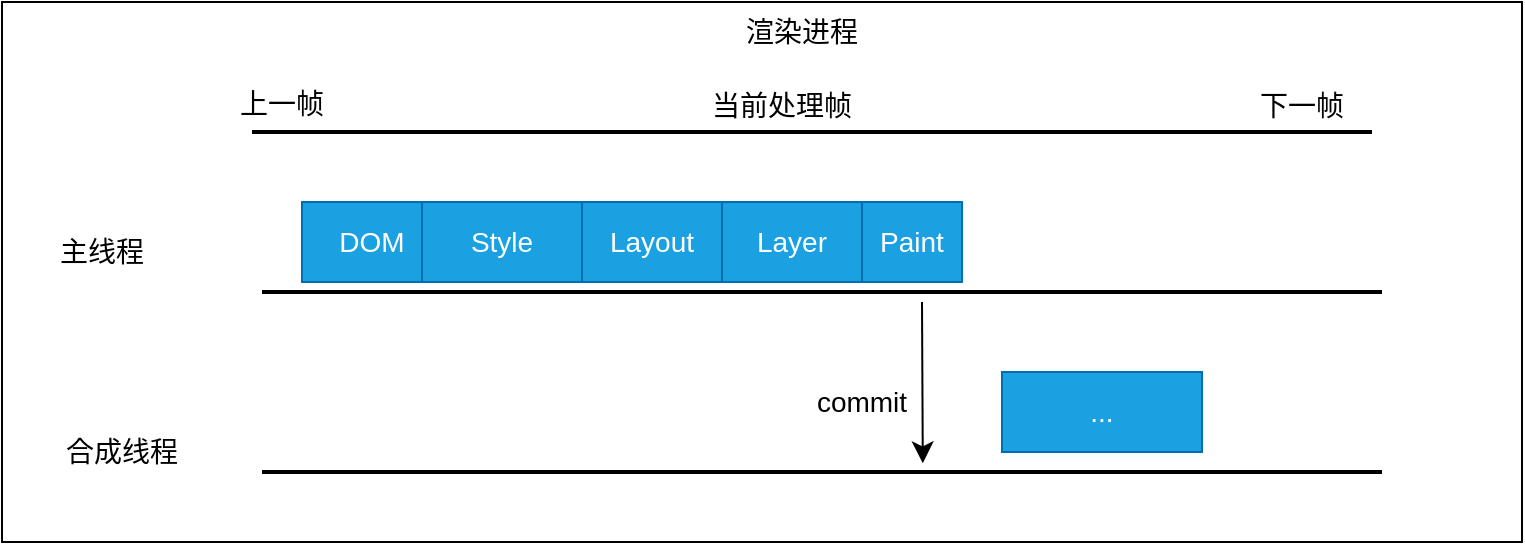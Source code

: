 <mxfile>
    <diagram id="n_PGgjzYY90XFIyNxaz5" name="第 1 页">
        <mxGraphModel dx="1082" dy="888" grid="1" gridSize="10" guides="1" tooltips="1" connect="1" arrows="1" fold="1" page="1" pageScale="1" pageWidth="827" pageHeight="1169" math="0" shadow="0">
            <root>
                <mxCell id="0"/>
                <mxCell id="1" parent="0"/>
                <mxCell id="2" value="" style="rounded=0;whiteSpace=wrap;html=1;fontSize=14;" vertex="1" parent="1">
                    <mxGeometry x="30" y="40" width="760" height="270" as="geometry"/>
                </mxCell>
                <mxCell id="3" value="渲染进程" style="text;html=1;strokeColor=none;fillColor=none;align=center;verticalAlign=middle;whiteSpace=wrap;rounded=0;fontSize=14;" vertex="1" parent="1">
                    <mxGeometry x="400" y="40" width="60" height="30" as="geometry"/>
                </mxCell>
                <mxCell id="4" value="上一帧" style="text;html=1;strokeColor=none;fillColor=none;align=center;verticalAlign=middle;whiteSpace=wrap;rounded=0;fontSize=14;" vertex="1" parent="1">
                    <mxGeometry x="140" y="76" width="60" height="30" as="geometry"/>
                </mxCell>
                <mxCell id="5" value="主线程" style="text;html=1;strokeColor=none;fillColor=none;align=center;verticalAlign=middle;whiteSpace=wrap;rounded=0;fontSize=14;" vertex="1" parent="1">
                    <mxGeometry x="50" y="150" width="60" height="30" as="geometry"/>
                </mxCell>
                <mxCell id="6" value="合成线程" style="text;html=1;strokeColor=none;fillColor=none;align=center;verticalAlign=middle;whiteSpace=wrap;rounded=0;fontSize=14;" vertex="1" parent="1">
                    <mxGeometry x="60" y="250" width="60" height="30" as="geometry"/>
                </mxCell>
                <mxCell id="7" value="下一帧" style="text;html=1;strokeColor=none;fillColor=none;align=center;verticalAlign=middle;whiteSpace=wrap;rounded=0;fontSize=14;" vertex="1" parent="1">
                    <mxGeometry x="650" y="77" width="60" height="30" as="geometry"/>
                </mxCell>
                <mxCell id="13" value="DOM" style="rounded=0;whiteSpace=wrap;html=1;fontSize=14;fillColor=#1ba1e2;fontColor=#ffffff;strokeColor=#006EAF;" vertex="1" parent="1">
                    <mxGeometry x="180" y="140" width="70" height="40" as="geometry"/>
                </mxCell>
                <mxCell id="14" value="Style" style="rounded=0;whiteSpace=wrap;html=1;fontSize=14;fillColor=#1ba1e2;fontColor=#ffffff;strokeColor=#006EAF;" vertex="1" parent="1">
                    <mxGeometry x="240" y="140" width="80" height="40" as="geometry"/>
                </mxCell>
                <mxCell id="15" value="Layout" style="rounded=0;whiteSpace=wrap;html=1;fontSize=14;fillColor=#1ba1e2;fontColor=#ffffff;strokeColor=#006EAF;" vertex="1" parent="1">
                    <mxGeometry x="320" y="140" width="70" height="40" as="geometry"/>
                </mxCell>
                <mxCell id="16" value="Layer" style="rounded=0;whiteSpace=wrap;html=1;fontSize=14;fillColor=#1ba1e2;fontColor=#ffffff;strokeColor=#006EAF;" vertex="1" parent="1">
                    <mxGeometry x="390" y="140" width="70" height="40" as="geometry"/>
                </mxCell>
                <mxCell id="17" value="Paint" style="rounded=0;whiteSpace=wrap;html=1;fontSize=14;fillColor=#1ba1e2;fontColor=#ffffff;strokeColor=#006EAF;" vertex="1" parent="1">
                    <mxGeometry x="460" y="140" width="50" height="40" as="geometry"/>
                </mxCell>
                <mxCell id="18" value="..." style="rounded=0;whiteSpace=wrap;html=1;fontSize=14;fillColor=#1ba1e2;fontColor=#ffffff;strokeColor=#006EAF;" vertex="1" parent="1">
                    <mxGeometry x="530" y="225" width="100" height="40" as="geometry"/>
                </mxCell>
                <mxCell id="21" value="" style="line;strokeWidth=2;html=1;fontSize=14;" vertex="1" parent="1">
                    <mxGeometry x="160" y="180" width="560" height="10" as="geometry"/>
                </mxCell>
                <mxCell id="22" value="" style="line;strokeWidth=2;html=1;fontSize=14;" vertex="1" parent="1">
                    <mxGeometry x="160" y="270" width="560" height="10" as="geometry"/>
                </mxCell>
                <mxCell id="23" value="当前处理帧" style="text;html=1;strokeColor=none;fillColor=none;align=center;verticalAlign=middle;whiteSpace=wrap;rounded=0;fontSize=14;" vertex="1" parent="1">
                    <mxGeometry x="360" y="77" width="120" height="30" as="geometry"/>
                </mxCell>
                <mxCell id="25" value="" style="line;strokeWidth=2;html=1;fontSize=14;" vertex="1" parent="1">
                    <mxGeometry x="155" y="100" width="560" height="10" as="geometry"/>
                </mxCell>
                <mxCell id="26" value="" style="edgeStyle=segmentEdgeStyle;endArrow=classic;html=1;curved=0;rounded=0;endSize=8;startSize=8;entryX=0.59;entryY=0.067;entryDx=0;entryDy=0;entryPerimeter=0;fontSize=14;" edge="1" parent="1" target="22">
                    <mxGeometry width="50" height="50" relative="1" as="geometry">
                        <mxPoint x="490" y="190" as="sourcePoint"/>
                        <mxPoint x="540" y="140" as="targetPoint"/>
                    </mxGeometry>
                </mxCell>
                <mxCell id="27" value="commit" style="text;html=1;strokeColor=none;fillColor=none;align=center;verticalAlign=middle;whiteSpace=wrap;rounded=0;fontSize=14;" vertex="1" parent="1">
                    <mxGeometry x="430" y="225" width="60" height="30" as="geometry"/>
                </mxCell>
            </root>
        </mxGraphModel>
    </diagram>
</mxfile>